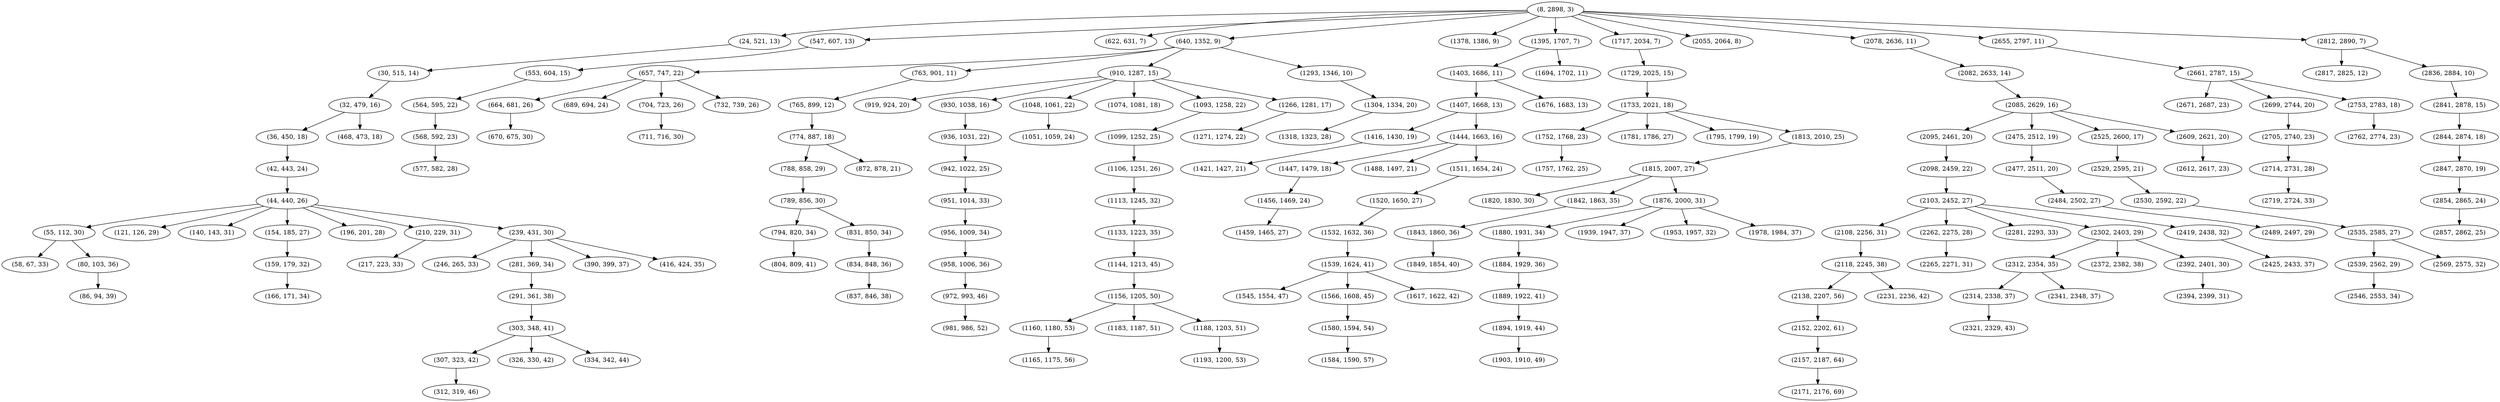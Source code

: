 digraph tree {
    "(8, 2898, 3)";
    "(24, 521, 13)";
    "(30, 515, 14)";
    "(32, 479, 16)";
    "(36, 450, 18)";
    "(42, 443, 24)";
    "(44, 440, 26)";
    "(55, 112, 30)";
    "(58, 67, 33)";
    "(80, 103, 36)";
    "(86, 94, 39)";
    "(121, 126, 29)";
    "(140, 143, 31)";
    "(154, 185, 27)";
    "(159, 179, 32)";
    "(166, 171, 34)";
    "(196, 201, 28)";
    "(210, 229, 31)";
    "(217, 223, 33)";
    "(239, 431, 30)";
    "(246, 265, 33)";
    "(281, 369, 34)";
    "(291, 361, 38)";
    "(303, 348, 41)";
    "(307, 323, 42)";
    "(312, 319, 46)";
    "(326, 330, 42)";
    "(334, 342, 44)";
    "(390, 399, 37)";
    "(416, 424, 35)";
    "(468, 473, 18)";
    "(547, 607, 13)";
    "(553, 604, 15)";
    "(564, 595, 22)";
    "(568, 592, 23)";
    "(577, 582, 28)";
    "(622, 631, 7)";
    "(640, 1352, 9)";
    "(657, 747, 22)";
    "(664, 681, 26)";
    "(670, 675, 30)";
    "(689, 694, 24)";
    "(704, 723, 26)";
    "(711, 716, 30)";
    "(732, 739, 26)";
    "(763, 901, 11)";
    "(765, 899, 12)";
    "(774, 887, 18)";
    "(788, 858, 29)";
    "(789, 856, 30)";
    "(794, 820, 34)";
    "(804, 809, 41)";
    "(831, 850, 34)";
    "(834, 848, 36)";
    "(837, 846, 38)";
    "(872, 878, 21)";
    "(910, 1287, 15)";
    "(919, 924, 20)";
    "(930, 1038, 16)";
    "(936, 1031, 22)";
    "(942, 1022, 25)";
    "(951, 1014, 33)";
    "(956, 1009, 34)";
    "(958, 1006, 36)";
    "(972, 993, 46)";
    "(981, 986, 52)";
    "(1048, 1061, 22)";
    "(1051, 1059, 24)";
    "(1074, 1081, 18)";
    "(1093, 1258, 22)";
    "(1099, 1252, 25)";
    "(1106, 1251, 26)";
    "(1113, 1245, 32)";
    "(1133, 1223, 35)";
    "(1144, 1213, 45)";
    "(1156, 1205, 50)";
    "(1160, 1180, 53)";
    "(1165, 1175, 56)";
    "(1183, 1187, 51)";
    "(1188, 1203, 51)";
    "(1193, 1200, 53)";
    "(1266, 1281, 17)";
    "(1271, 1274, 22)";
    "(1293, 1346, 10)";
    "(1304, 1334, 20)";
    "(1318, 1323, 28)";
    "(1378, 1386, 9)";
    "(1395, 1707, 7)";
    "(1403, 1686, 11)";
    "(1407, 1668, 13)";
    "(1416, 1430, 19)";
    "(1421, 1427, 21)";
    "(1444, 1663, 16)";
    "(1447, 1479, 18)";
    "(1456, 1469, 24)";
    "(1459, 1465, 27)";
    "(1488, 1497, 21)";
    "(1511, 1654, 24)";
    "(1520, 1650, 27)";
    "(1532, 1632, 36)";
    "(1539, 1624, 41)";
    "(1545, 1554, 47)";
    "(1566, 1608, 45)";
    "(1580, 1594, 54)";
    "(1584, 1590, 57)";
    "(1617, 1622, 42)";
    "(1676, 1683, 13)";
    "(1694, 1702, 11)";
    "(1717, 2034, 7)";
    "(1729, 2025, 15)";
    "(1733, 2021, 18)";
    "(1752, 1768, 23)";
    "(1757, 1762, 25)";
    "(1781, 1786, 27)";
    "(1795, 1799, 19)";
    "(1813, 2010, 25)";
    "(1815, 2007, 27)";
    "(1820, 1830, 30)";
    "(1842, 1863, 35)";
    "(1843, 1860, 36)";
    "(1849, 1854, 40)";
    "(1876, 2000, 31)";
    "(1880, 1931, 34)";
    "(1884, 1929, 36)";
    "(1889, 1922, 41)";
    "(1894, 1919, 44)";
    "(1903, 1910, 49)";
    "(1939, 1947, 37)";
    "(1953, 1957, 32)";
    "(1978, 1984, 37)";
    "(2055, 2064, 8)";
    "(2078, 2636, 11)";
    "(2082, 2633, 14)";
    "(2085, 2629, 16)";
    "(2095, 2461, 20)";
    "(2098, 2459, 22)";
    "(2103, 2452, 27)";
    "(2108, 2256, 31)";
    "(2118, 2245, 38)";
    "(2138, 2207, 56)";
    "(2152, 2202, 61)";
    "(2157, 2187, 64)";
    "(2171, 2176, 69)";
    "(2231, 2236, 42)";
    "(2262, 2275, 28)";
    "(2265, 2271, 31)";
    "(2281, 2293, 33)";
    "(2302, 2403, 29)";
    "(2312, 2354, 35)";
    "(2314, 2338, 37)";
    "(2321, 2329, 43)";
    "(2341, 2348, 37)";
    "(2372, 2382, 38)";
    "(2392, 2401, 30)";
    "(2394, 2399, 31)";
    "(2419, 2438, 32)";
    "(2425, 2433, 37)";
    "(2475, 2512, 19)";
    "(2477, 2511, 20)";
    "(2484, 2502, 27)";
    "(2489, 2497, 29)";
    "(2525, 2600, 17)";
    "(2529, 2595, 21)";
    "(2530, 2592, 22)";
    "(2535, 2585, 27)";
    "(2539, 2562, 29)";
    "(2546, 2553, 34)";
    "(2569, 2575, 32)";
    "(2609, 2621, 20)";
    "(2612, 2617, 23)";
    "(2655, 2797, 11)";
    "(2661, 2787, 15)";
    "(2671, 2687, 23)";
    "(2699, 2744, 20)";
    "(2705, 2740, 23)";
    "(2714, 2731, 28)";
    "(2719, 2724, 33)";
    "(2753, 2783, 18)";
    "(2762, 2774, 23)";
    "(2812, 2890, 7)";
    "(2817, 2825, 12)";
    "(2836, 2884, 10)";
    "(2841, 2878, 15)";
    "(2844, 2874, 18)";
    "(2847, 2870, 19)";
    "(2854, 2865, 24)";
    "(2857, 2862, 25)";
    "(8, 2898, 3)" -> "(24, 521, 13)";
    "(8, 2898, 3)" -> "(547, 607, 13)";
    "(8, 2898, 3)" -> "(622, 631, 7)";
    "(8, 2898, 3)" -> "(640, 1352, 9)";
    "(8, 2898, 3)" -> "(1378, 1386, 9)";
    "(8, 2898, 3)" -> "(1395, 1707, 7)";
    "(8, 2898, 3)" -> "(1717, 2034, 7)";
    "(8, 2898, 3)" -> "(2055, 2064, 8)";
    "(8, 2898, 3)" -> "(2078, 2636, 11)";
    "(8, 2898, 3)" -> "(2655, 2797, 11)";
    "(8, 2898, 3)" -> "(2812, 2890, 7)";
    "(24, 521, 13)" -> "(30, 515, 14)";
    "(30, 515, 14)" -> "(32, 479, 16)";
    "(32, 479, 16)" -> "(36, 450, 18)";
    "(32, 479, 16)" -> "(468, 473, 18)";
    "(36, 450, 18)" -> "(42, 443, 24)";
    "(42, 443, 24)" -> "(44, 440, 26)";
    "(44, 440, 26)" -> "(55, 112, 30)";
    "(44, 440, 26)" -> "(121, 126, 29)";
    "(44, 440, 26)" -> "(140, 143, 31)";
    "(44, 440, 26)" -> "(154, 185, 27)";
    "(44, 440, 26)" -> "(196, 201, 28)";
    "(44, 440, 26)" -> "(210, 229, 31)";
    "(44, 440, 26)" -> "(239, 431, 30)";
    "(55, 112, 30)" -> "(58, 67, 33)";
    "(55, 112, 30)" -> "(80, 103, 36)";
    "(80, 103, 36)" -> "(86, 94, 39)";
    "(154, 185, 27)" -> "(159, 179, 32)";
    "(159, 179, 32)" -> "(166, 171, 34)";
    "(210, 229, 31)" -> "(217, 223, 33)";
    "(239, 431, 30)" -> "(246, 265, 33)";
    "(239, 431, 30)" -> "(281, 369, 34)";
    "(239, 431, 30)" -> "(390, 399, 37)";
    "(239, 431, 30)" -> "(416, 424, 35)";
    "(281, 369, 34)" -> "(291, 361, 38)";
    "(291, 361, 38)" -> "(303, 348, 41)";
    "(303, 348, 41)" -> "(307, 323, 42)";
    "(303, 348, 41)" -> "(326, 330, 42)";
    "(303, 348, 41)" -> "(334, 342, 44)";
    "(307, 323, 42)" -> "(312, 319, 46)";
    "(547, 607, 13)" -> "(553, 604, 15)";
    "(553, 604, 15)" -> "(564, 595, 22)";
    "(564, 595, 22)" -> "(568, 592, 23)";
    "(568, 592, 23)" -> "(577, 582, 28)";
    "(640, 1352, 9)" -> "(657, 747, 22)";
    "(640, 1352, 9)" -> "(763, 901, 11)";
    "(640, 1352, 9)" -> "(910, 1287, 15)";
    "(640, 1352, 9)" -> "(1293, 1346, 10)";
    "(657, 747, 22)" -> "(664, 681, 26)";
    "(657, 747, 22)" -> "(689, 694, 24)";
    "(657, 747, 22)" -> "(704, 723, 26)";
    "(657, 747, 22)" -> "(732, 739, 26)";
    "(664, 681, 26)" -> "(670, 675, 30)";
    "(704, 723, 26)" -> "(711, 716, 30)";
    "(763, 901, 11)" -> "(765, 899, 12)";
    "(765, 899, 12)" -> "(774, 887, 18)";
    "(774, 887, 18)" -> "(788, 858, 29)";
    "(774, 887, 18)" -> "(872, 878, 21)";
    "(788, 858, 29)" -> "(789, 856, 30)";
    "(789, 856, 30)" -> "(794, 820, 34)";
    "(789, 856, 30)" -> "(831, 850, 34)";
    "(794, 820, 34)" -> "(804, 809, 41)";
    "(831, 850, 34)" -> "(834, 848, 36)";
    "(834, 848, 36)" -> "(837, 846, 38)";
    "(910, 1287, 15)" -> "(919, 924, 20)";
    "(910, 1287, 15)" -> "(930, 1038, 16)";
    "(910, 1287, 15)" -> "(1048, 1061, 22)";
    "(910, 1287, 15)" -> "(1074, 1081, 18)";
    "(910, 1287, 15)" -> "(1093, 1258, 22)";
    "(910, 1287, 15)" -> "(1266, 1281, 17)";
    "(930, 1038, 16)" -> "(936, 1031, 22)";
    "(936, 1031, 22)" -> "(942, 1022, 25)";
    "(942, 1022, 25)" -> "(951, 1014, 33)";
    "(951, 1014, 33)" -> "(956, 1009, 34)";
    "(956, 1009, 34)" -> "(958, 1006, 36)";
    "(958, 1006, 36)" -> "(972, 993, 46)";
    "(972, 993, 46)" -> "(981, 986, 52)";
    "(1048, 1061, 22)" -> "(1051, 1059, 24)";
    "(1093, 1258, 22)" -> "(1099, 1252, 25)";
    "(1099, 1252, 25)" -> "(1106, 1251, 26)";
    "(1106, 1251, 26)" -> "(1113, 1245, 32)";
    "(1113, 1245, 32)" -> "(1133, 1223, 35)";
    "(1133, 1223, 35)" -> "(1144, 1213, 45)";
    "(1144, 1213, 45)" -> "(1156, 1205, 50)";
    "(1156, 1205, 50)" -> "(1160, 1180, 53)";
    "(1156, 1205, 50)" -> "(1183, 1187, 51)";
    "(1156, 1205, 50)" -> "(1188, 1203, 51)";
    "(1160, 1180, 53)" -> "(1165, 1175, 56)";
    "(1188, 1203, 51)" -> "(1193, 1200, 53)";
    "(1266, 1281, 17)" -> "(1271, 1274, 22)";
    "(1293, 1346, 10)" -> "(1304, 1334, 20)";
    "(1304, 1334, 20)" -> "(1318, 1323, 28)";
    "(1395, 1707, 7)" -> "(1403, 1686, 11)";
    "(1395, 1707, 7)" -> "(1694, 1702, 11)";
    "(1403, 1686, 11)" -> "(1407, 1668, 13)";
    "(1403, 1686, 11)" -> "(1676, 1683, 13)";
    "(1407, 1668, 13)" -> "(1416, 1430, 19)";
    "(1407, 1668, 13)" -> "(1444, 1663, 16)";
    "(1416, 1430, 19)" -> "(1421, 1427, 21)";
    "(1444, 1663, 16)" -> "(1447, 1479, 18)";
    "(1444, 1663, 16)" -> "(1488, 1497, 21)";
    "(1444, 1663, 16)" -> "(1511, 1654, 24)";
    "(1447, 1479, 18)" -> "(1456, 1469, 24)";
    "(1456, 1469, 24)" -> "(1459, 1465, 27)";
    "(1511, 1654, 24)" -> "(1520, 1650, 27)";
    "(1520, 1650, 27)" -> "(1532, 1632, 36)";
    "(1532, 1632, 36)" -> "(1539, 1624, 41)";
    "(1539, 1624, 41)" -> "(1545, 1554, 47)";
    "(1539, 1624, 41)" -> "(1566, 1608, 45)";
    "(1539, 1624, 41)" -> "(1617, 1622, 42)";
    "(1566, 1608, 45)" -> "(1580, 1594, 54)";
    "(1580, 1594, 54)" -> "(1584, 1590, 57)";
    "(1717, 2034, 7)" -> "(1729, 2025, 15)";
    "(1729, 2025, 15)" -> "(1733, 2021, 18)";
    "(1733, 2021, 18)" -> "(1752, 1768, 23)";
    "(1733, 2021, 18)" -> "(1781, 1786, 27)";
    "(1733, 2021, 18)" -> "(1795, 1799, 19)";
    "(1733, 2021, 18)" -> "(1813, 2010, 25)";
    "(1752, 1768, 23)" -> "(1757, 1762, 25)";
    "(1813, 2010, 25)" -> "(1815, 2007, 27)";
    "(1815, 2007, 27)" -> "(1820, 1830, 30)";
    "(1815, 2007, 27)" -> "(1842, 1863, 35)";
    "(1815, 2007, 27)" -> "(1876, 2000, 31)";
    "(1842, 1863, 35)" -> "(1843, 1860, 36)";
    "(1843, 1860, 36)" -> "(1849, 1854, 40)";
    "(1876, 2000, 31)" -> "(1880, 1931, 34)";
    "(1876, 2000, 31)" -> "(1939, 1947, 37)";
    "(1876, 2000, 31)" -> "(1953, 1957, 32)";
    "(1876, 2000, 31)" -> "(1978, 1984, 37)";
    "(1880, 1931, 34)" -> "(1884, 1929, 36)";
    "(1884, 1929, 36)" -> "(1889, 1922, 41)";
    "(1889, 1922, 41)" -> "(1894, 1919, 44)";
    "(1894, 1919, 44)" -> "(1903, 1910, 49)";
    "(2078, 2636, 11)" -> "(2082, 2633, 14)";
    "(2082, 2633, 14)" -> "(2085, 2629, 16)";
    "(2085, 2629, 16)" -> "(2095, 2461, 20)";
    "(2085, 2629, 16)" -> "(2475, 2512, 19)";
    "(2085, 2629, 16)" -> "(2525, 2600, 17)";
    "(2085, 2629, 16)" -> "(2609, 2621, 20)";
    "(2095, 2461, 20)" -> "(2098, 2459, 22)";
    "(2098, 2459, 22)" -> "(2103, 2452, 27)";
    "(2103, 2452, 27)" -> "(2108, 2256, 31)";
    "(2103, 2452, 27)" -> "(2262, 2275, 28)";
    "(2103, 2452, 27)" -> "(2281, 2293, 33)";
    "(2103, 2452, 27)" -> "(2302, 2403, 29)";
    "(2103, 2452, 27)" -> "(2419, 2438, 32)";
    "(2108, 2256, 31)" -> "(2118, 2245, 38)";
    "(2118, 2245, 38)" -> "(2138, 2207, 56)";
    "(2118, 2245, 38)" -> "(2231, 2236, 42)";
    "(2138, 2207, 56)" -> "(2152, 2202, 61)";
    "(2152, 2202, 61)" -> "(2157, 2187, 64)";
    "(2157, 2187, 64)" -> "(2171, 2176, 69)";
    "(2262, 2275, 28)" -> "(2265, 2271, 31)";
    "(2302, 2403, 29)" -> "(2312, 2354, 35)";
    "(2302, 2403, 29)" -> "(2372, 2382, 38)";
    "(2302, 2403, 29)" -> "(2392, 2401, 30)";
    "(2312, 2354, 35)" -> "(2314, 2338, 37)";
    "(2312, 2354, 35)" -> "(2341, 2348, 37)";
    "(2314, 2338, 37)" -> "(2321, 2329, 43)";
    "(2392, 2401, 30)" -> "(2394, 2399, 31)";
    "(2419, 2438, 32)" -> "(2425, 2433, 37)";
    "(2475, 2512, 19)" -> "(2477, 2511, 20)";
    "(2477, 2511, 20)" -> "(2484, 2502, 27)";
    "(2484, 2502, 27)" -> "(2489, 2497, 29)";
    "(2525, 2600, 17)" -> "(2529, 2595, 21)";
    "(2529, 2595, 21)" -> "(2530, 2592, 22)";
    "(2530, 2592, 22)" -> "(2535, 2585, 27)";
    "(2535, 2585, 27)" -> "(2539, 2562, 29)";
    "(2535, 2585, 27)" -> "(2569, 2575, 32)";
    "(2539, 2562, 29)" -> "(2546, 2553, 34)";
    "(2609, 2621, 20)" -> "(2612, 2617, 23)";
    "(2655, 2797, 11)" -> "(2661, 2787, 15)";
    "(2661, 2787, 15)" -> "(2671, 2687, 23)";
    "(2661, 2787, 15)" -> "(2699, 2744, 20)";
    "(2661, 2787, 15)" -> "(2753, 2783, 18)";
    "(2699, 2744, 20)" -> "(2705, 2740, 23)";
    "(2705, 2740, 23)" -> "(2714, 2731, 28)";
    "(2714, 2731, 28)" -> "(2719, 2724, 33)";
    "(2753, 2783, 18)" -> "(2762, 2774, 23)";
    "(2812, 2890, 7)" -> "(2817, 2825, 12)";
    "(2812, 2890, 7)" -> "(2836, 2884, 10)";
    "(2836, 2884, 10)" -> "(2841, 2878, 15)";
    "(2841, 2878, 15)" -> "(2844, 2874, 18)";
    "(2844, 2874, 18)" -> "(2847, 2870, 19)";
    "(2847, 2870, 19)" -> "(2854, 2865, 24)";
    "(2854, 2865, 24)" -> "(2857, 2862, 25)";
}
